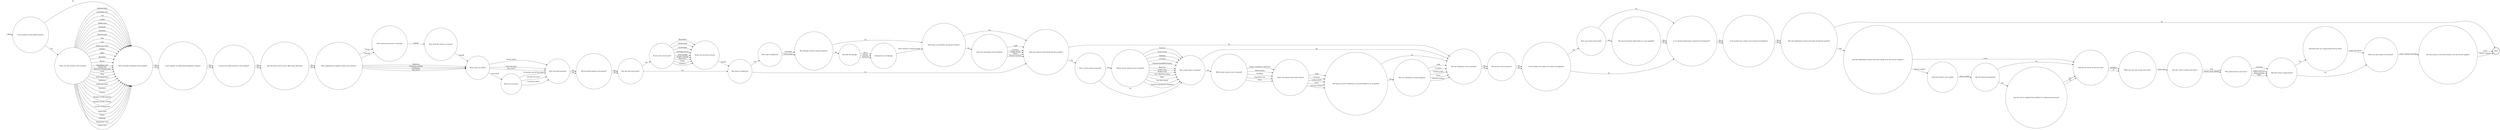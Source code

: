 digraph BOMB_THREAT {  rankdir=LR;
  node [shape = circle];
  START_NODE [label="", shape=none];
  START_NODE -> 44911 [label = "start"];
  END_NODE [label="END", shape="doublecircle"];
  44128 [label = "Was the item discovered?"];
  44128 -> 44669 [label = "Blast bomb"];
  44128 -> 44669 [label = "Vehicle bomb"];
  44128 -> 44669 [label = "Postal bomb"];
  44128 -> 44669 [label = "Incendiary device"];
  44128 -> 44669 [label = "Hoax package"];
  44128 -> 44669 [label = "Suspect package"];
  44128 -> 44669 [label = "Detonators"];
  44128 -> 44669 [label = "Fuses"];
  44128 -> 44669 [label = "Explosive"];
  44135 [label = "Which serious injuries were sustained?"];
  44135 -> 44745 [label = "Fracture"];
  44135 -> 44745 [label = "Scald or burn"];
  44135 -> 44745 [label = "Stabbing"];
  44135 -> 44745 [label = "Crushing"];
  44135 -> 44745 [label = "Extensive/multiple bruising"];
  44135 -> 44745 [label = "Black eye"];
  44135 -> 44745 [label = "Broken nose"];
  44135 -> 44745 [label = "Broken teeth"];
  44135 -> 44745 [label = "Cuts requiring sutures"];
  44135 -> 44745 [label = "Bites"];
  44135 -> 44745 [label = "Gun shot wound"];
  44135 -> 44745 [label = "Temporary/permanent blindness"];
  44149 [label = "Indicate the nature of the shut down"];
  44149 -> 45109 [label = "Telephony"];
  44149 -> 45109 [label = "IT"];
  44187 [label = "What type of explosion?"];
  44187 -> 44277 [label = "Controlled"];
  44187 -> 44277 [label = "Uncontrolled"];
  44197 [label = "Is the incident the subject of a police investigation?"];
  44197 -> 44587 [label = "Yes"];
  44197 -> 44305 [label = "No"];
  44236 [label = "Estimated cost of damage"];
  44236 -> 45010 [label = "Enter amount in pound sterling"];
  44260 [label = "Is the incident the subject of an internal investigation?"];
  44260 -> 44579 [label = "Yes"];
  44260 -> 44579 [label = "No"];
  44261 [label = "Describe what was compromised and by whom"];
  44261 -> 44276 [label = "Enter description"];
  44276 [label = "When was the system re-activated?"];
  44276 -> 45176 [label = "Enter comment and date"];
  44277 [label = "Was damage caused to prison property?"];
  44277 -> 44523 [label = "Yes"];
  44277 -> 45010 [label = "No"];
  44283 [label = "Who received the threat or warning?"];
  44283 -> 44560 [label = "Specify"];
  44305 [label = "Is an outside organisation suspected of involvement?"];
  44305 -> 44260 [label = "Yes"];
  44305 -> 44260 [label = "No"];
  44361 [label = "Was the ambulance service present?"];
  44361 -> 44380 [label = "Yes"];
  44361 -> 44380 [label = "No"];
  44362 [label = "Was the system compromised?"];
  44362 -> 44261 [label = "Yes"];
  44362 -> 44276 [label = "No"];
  44371 [label = "Were the police informed of the incident?"];
  44371 -> 44978 [label = "Yes"];
  44371 -> 44978 [label = "No"];
  44380 [label = "Was the fire service present?"];
  44380 -> 44197 [label = "Yes"];
  44380 -> 44197 [label = "No"];
  44393 [label = "Were any injuries received during this incident?"];
  44393 -> 44716 [label = "Yes"];
  44393 -> 44361 [label = "No"];
  44404 [label = "Is there any media interest in this incident?"];
  44404 -> 44547 [label = "Yes"];
  44404 -> 44547 [label = "No"];
  44472 [label = "Enter the description of the fatalities"];
  44472 -> 44393 [label = "Staff"];
  44472 -> 44393 [label = "Prisoners"];
  44472 -> 44393 [label = "Civilian grades"];
  44472 -> 44393 [label = "Police"];
  44472 -> 44393 [label = "External civilians"];
  44510 [label = "Was the bomb disposal unit present?"];
  44510 -> 45113 [label = "Yes"];
  44510 -> 45113 [label = "No"];
  44516 [label = "Has the service supplier been notified of a replacement keyword?"];
  44516 -> 44149 [label = "Yes"];
  44516 -> 44149 [label = "No"];
  44523 [label = "Describe the damage"];
  44523 -> 44236 [label = "Minor"];
  44523 -> 44236 [label = "Serious"];
  44523 -> 44236 [label = "Extensive"];
  44547 [label = "Has the prison service press office been informed?"];
  44547 -> 44974 [label = "Yes"];
  44547 -> 44974 [label = "No"];
  44560 [label = "Who made the threat or warning?"];
  44560 -> 44948 [label = "Specify"];
  44579 [label = "Was the telephone/it system shut down during the incident?"];
  44579 -> 45100 [label = "Yes"];
  44579 -> END_NODE [label = "No"];
  44587 [label = "Have any arrests been made?"];
  44587 -> 45007 [label = "Yes"];
  44587 -> 44305 [label = "No"];
  44642 [label = "Were the police present?"];
  44642 -> 44510 [label = "Yes"];
  44642 -> 44510 [label = "No"];
  44669 [label = "Where was the device found?"];
  44669 -> 44719 [label = "Specify"];
  44671 [label = "Quote the Vantive case number"];
  44671 -> 44778 [label = "Enter number"];
  44716 [label = "Was a serious injury sustained?"];
  44716 -> 44135 [label = "Yes"];
  44716 -> 44745 [label = "No"];
  44719 [label = "Was there an explosion?"];
  44719 -> 44187 [label = "Yes"];
  44719 -> 44393 [label = "No"];
  44742 [label = "Who was detained in outside hospital?"];
  44742 -> 44361 [label = "Staff"];
  44742 -> 44361 [label = "Prisoners"];
  44742 -> 44361 [label = "Civilian grades"];
  44742 -> 44361 [label = "Police"];
  44742 -> 44361 [label = "External civilians"];
  44745 [label = "Was a minor injury sustained?"];
  44745 -> 45126 [label = "Yes"];
  44745 -> 44361 [label = "No"];
  44778 [label = "Was the keyword requested?"];
  44778 -> 44516 [label = "Yes"];
  44778 -> 44149 [label = "No"];
  44812 [label = "Was this a full or partial shut down?"];
  44812 -> 45140 [label = "Full"];
  44812 -> 45140 [label = "Partial (enter details)"];
  44896 [label = "Enter description of person(s) injured"];
  44896 -> 44956 [label = "Staff"];
  44896 -> 44956 [label = "Prisoners"];
  44896 -> 44956 [label = "Civilian grades"];
  44896 -> 44956 [label = "Police"];
  44896 -> 44956 [label = "External civilians"];
  44911 [label = "Is the location of the incident known?"];
  44911 -> 45178 [label = "Yes"];
  44911 -> 44371 [label = "No"];
  44948 [label = "What action was taken?"];
  44948 -> 45040 [label = "Evacuation"];
  44948 -> 44642 [label = "Partial search"];
  44948 -> 44642 [label = "Full close down"];
  44948 -> 44642 [label = "Dog search"];
  44956 [label = "Did injuries result in detention in outside hospital as an in-patient?"];
  44956 -> 44742 [label = "Yes"];
  44956 -> 44361 [label = "No"];
  44974 [label = "What suggested an explosive device was present?"];
  44974 -> 44283 [label = "Threat"];
  44974 -> 44283 [label = "Warning"];
  44974 -> 44948 [label = "Explosion"];
  44974 -> 44948 [label = "Suspicious package"];
  44974 -> 44948 [label = "Intelligence"];
  44974 -> 44948 [label = "Dog search"];
  44978 [label = "Is any member of staff facing disciplinary charges?"];
  44978 -> 44404 [label = "Yes"];
  44978 -> 44404 [label = "No"];
  45007 [label = "Has any prosecution taken place or is any pending?"];
  45007 -> 44305 [label = "Yes"];
  45007 -> 44305 [label = "No"];
  45010 [label = "Were there any fatalities during the incident?"];
  45010 -> 44472 [label = "Yes"];
  45010 -> 44393 [label = "No"];
  45040 [label = "Was the evacuation?"];
  45040 -> 44642 [label = "To another area of the prison"];
  45040 -> 44642 [label = "Outside the prison"];
  45040 -> 44642 [label = "To another prison"];
  45100 [label = "Was the telephone/it system shut down locally or by the service supplier?"];
  45100 -> 44149 [label = "Local"];
  45100 -> 44671 [label = "Service supplier"];
  45109 [label = "What time was the system shut down?"];
  45109 -> 44812 [label = "Enter time"];
  45113 [label = "Was any item discovered?"];
  45113 -> 44128 [label = "Yes"];
  45113 -> 44719 [label = "No"];
  45126 [label = "Which minor injuries were sustained?"];
  45126 -> 44896 [label = "Grazes, scratches or abrasions"];
  45126 -> 44896 [label = "Minor bruises"];
  45126 -> 44896 [label = "Swellings"];
  45126 -> 44896 [label = "Superficial cuts"];
  45126 -> 44896 [label = "Other"];
  45140 [label = "Who authorised the shut down?"];
  45140 -> 44362 [label = "Governor"];
  45140 -> 44362 [label = "Deputy governor"];
  45140 -> 44362 [label = "Duty governor"];
  45140 -> 44362 [label = "Other"];
  45176 [label = "Was the system re-activated locally or by the service supplier?"];
  45176 -> END_NODE [label = "Local"];
  45176 -> END_NODE [label = "Service supplier"];
  45178 [label = "What was the location of the incident?"];
  45178 -> 44371 [label = "Administration"];
  45178 -> 44371 [label = "Association area"];
  45178 -> 44371 [label = "Cell"];
  45178 -> 44371 [label = "Chapel"];
  45178 -> 44371 [label = "Dining room"];
  45178 -> 44371 [label = "Dormitory"];
  45178 -> 44371 [label = "Education"];
  45178 -> 44371 [label = "Exercise yard"];
  45178 -> 44371 [label = "Gate"];
  45178 -> 44371 [label = "Gym"];
  45178 -> 44371 [label = "Health care centre"];
  45178 -> 44371 [label = "Kitchen"];
  45178 -> 44371 [label = "Office"];
  45178 -> 44371 [label = "Reception"];
  45178 -> 44371 [label = "Recess"];
  45178 -> 44371 [label = "Segregation unit"];
  45178 -> 44371 [label = "Special unit"];
  45178 -> 44371 [label = "Showers/changing room"];
  45178 -> 44371 [label = "Visits"];
  45178 -> 44371 [label = "Wing"];
  45178 -> 44371 [label = "Works department"];
  45178 -> 44371 [label = "Workshop"];
  45178 -> 44371 [label = "Within perimeter"];
  45178 -> 44371 [label = "Elsewhere"];
  45178 -> 44371 [label = "Funeral"];
  45178 -> 44371 [label = "Hospital outside (patient)"];
  45178 -> 44371 [label = "Hospital outside (visiting)"];
  45178 -> 44371 [label = "Outside working party"];
  45178 -> 44371 [label = "Sports field"];
  45178 -> 44371 [label = "Vehicle"];
  45178 -> 44371 [label = "Weddings"];
  45178 -> 44371 [label = "Magistrates court"];
  45178 -> 44371 [label = "Crown court"];
}
